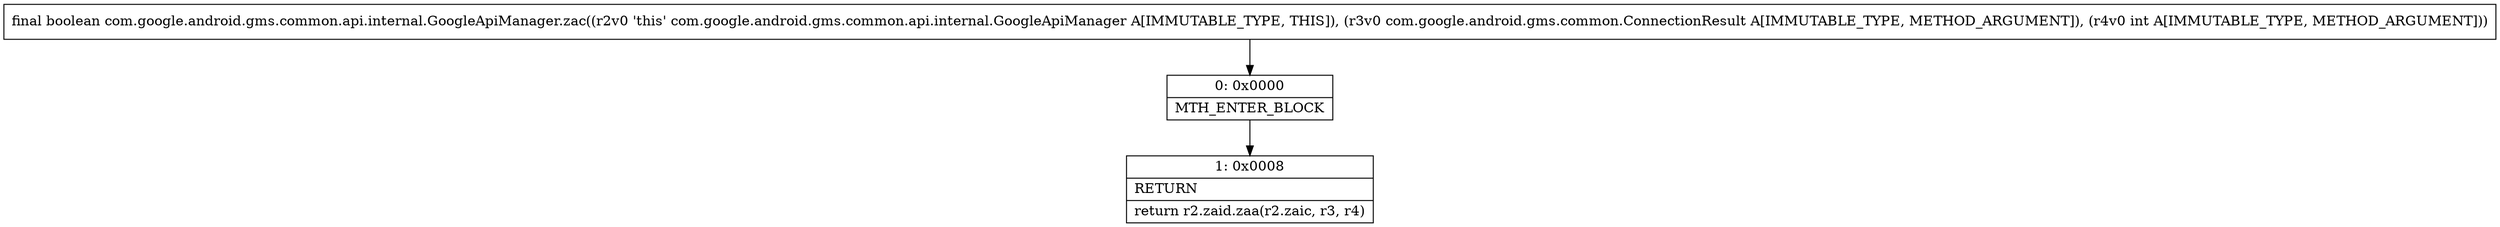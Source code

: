digraph "CFG forcom.google.android.gms.common.api.internal.GoogleApiManager.zac(Lcom\/google\/android\/gms\/common\/ConnectionResult;I)Z" {
Node_0 [shape=record,label="{0\:\ 0x0000|MTH_ENTER_BLOCK\l}"];
Node_1 [shape=record,label="{1\:\ 0x0008|RETURN\l|return r2.zaid.zaa(r2.zaic, r3, r4)\l}"];
MethodNode[shape=record,label="{final boolean com.google.android.gms.common.api.internal.GoogleApiManager.zac((r2v0 'this' com.google.android.gms.common.api.internal.GoogleApiManager A[IMMUTABLE_TYPE, THIS]), (r3v0 com.google.android.gms.common.ConnectionResult A[IMMUTABLE_TYPE, METHOD_ARGUMENT]), (r4v0 int A[IMMUTABLE_TYPE, METHOD_ARGUMENT])) }"];
MethodNode -> Node_0;
Node_0 -> Node_1;
}

